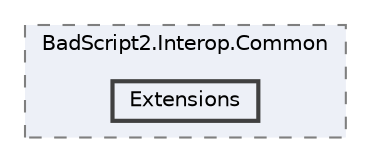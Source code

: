 digraph "src/BadScript2.Interop/BadScript2.Interop.Common/Extensions"
{
 // LATEX_PDF_SIZE
  bgcolor="transparent";
  edge [fontname=Helvetica,fontsize=10,labelfontname=Helvetica,labelfontsize=10];
  node [fontname=Helvetica,fontsize=10,shape=box,height=0.2,width=0.4];
  compound=true
  subgraph clusterdir_ecb14d9ba8a6a02f07f219f62488e64b {
    graph [ bgcolor="#edf0f7", pencolor="grey50", label="BadScript2.Interop.Common", fontname=Helvetica,fontsize=10 style="filled,dashed", URL="dir_ecb14d9ba8a6a02f07f219f62488e64b.html",tooltip=""]
  dir_d233c5106f160a7454b19789a26acc70 [label="Extensions", fillcolor="#edf0f7", color="grey25", style="filled,bold", URL="dir_d233c5106f160a7454b19789a26acc70.html",tooltip=""];
  }
}
